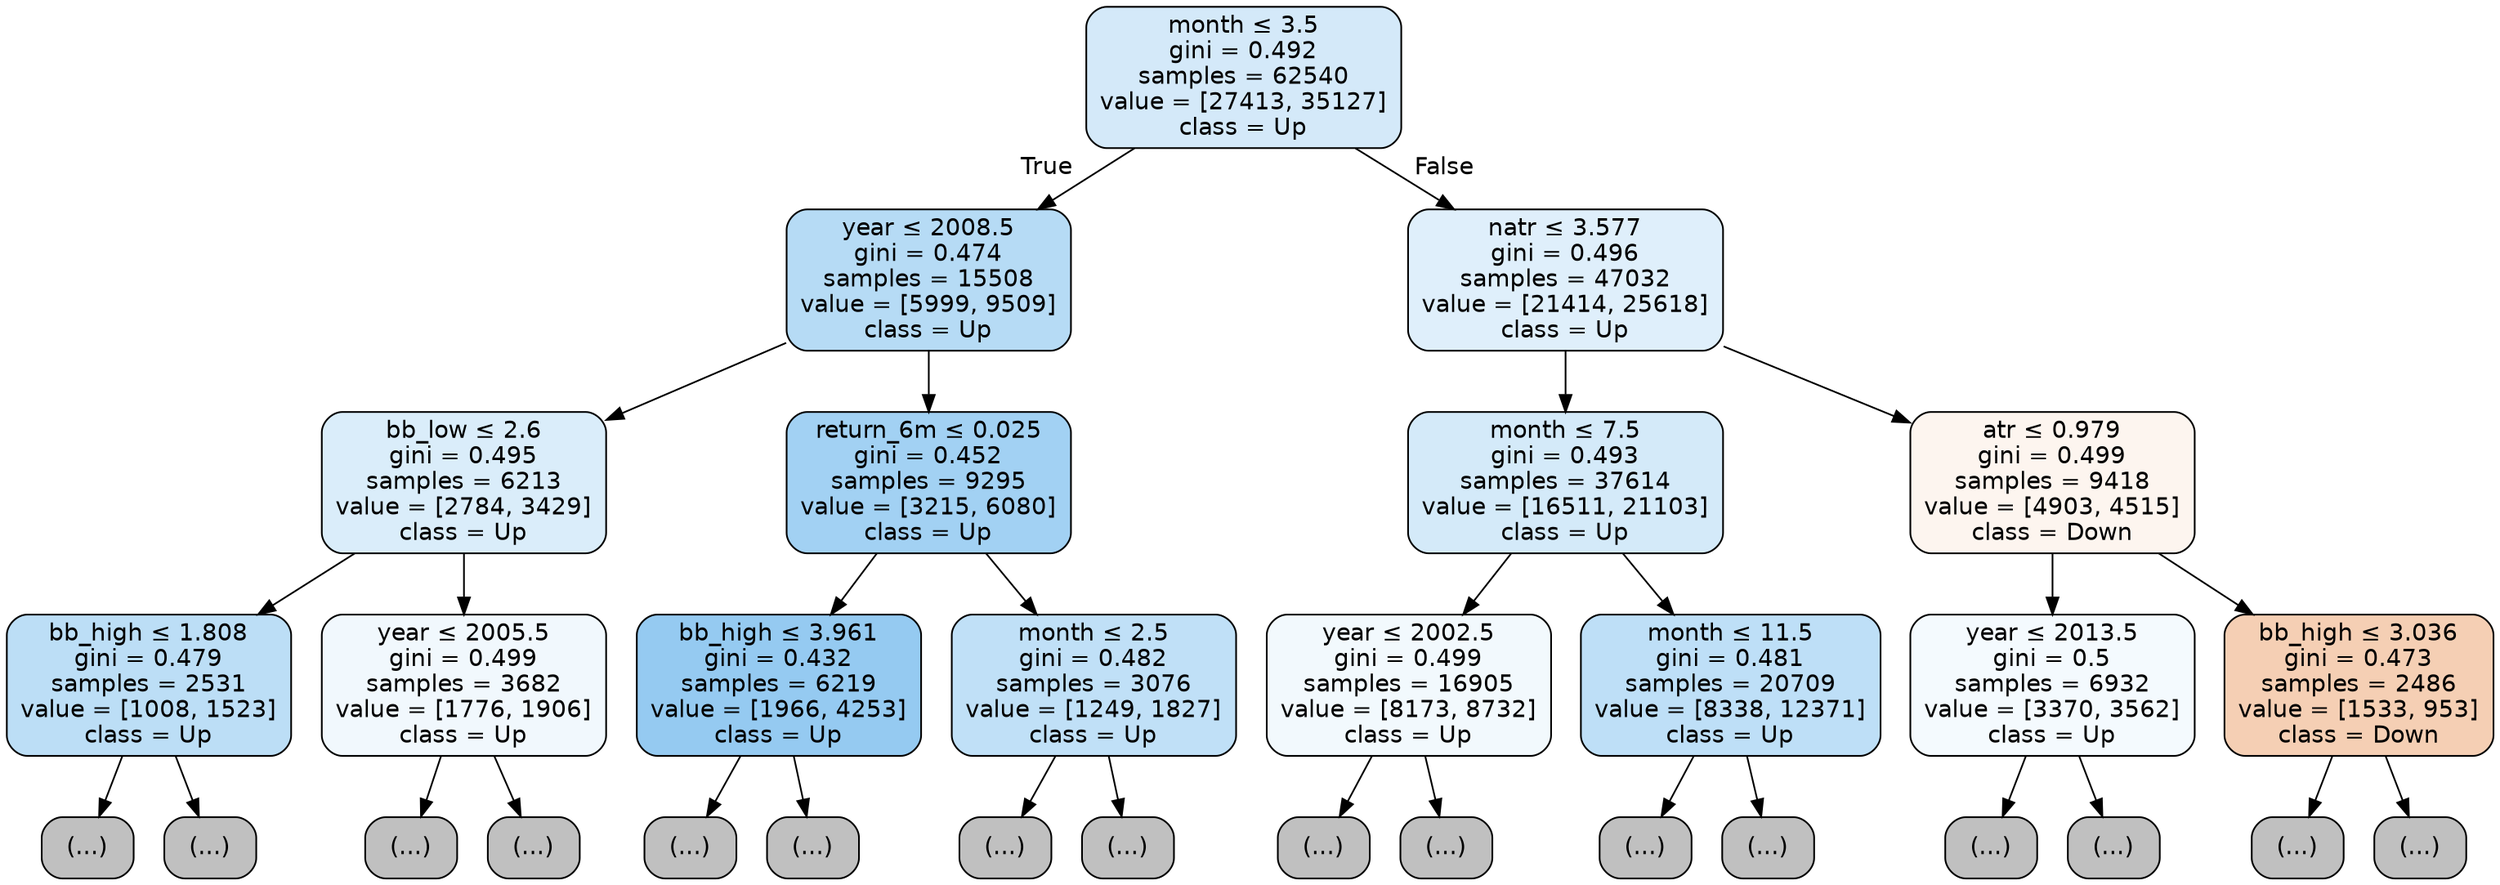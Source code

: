 digraph Tree {
node [shape=box, style="filled, rounded", color="black", fontname="helvetica"] ;
edge [fontname="helvetica"] ;
0 [label=<month &le; 3.5<br/>gini = 0.492<br/>samples = 62540<br/>value = [27413, 35127]<br/>class = Up>, fillcolor="#d4e9f9"] ;
1 [label=<year &le; 2008.5<br/>gini = 0.474<br/>samples = 15508<br/>value = [5999, 9509]<br/>class = Up>, fillcolor="#b6dbf5"] ;
0 -> 1 [labeldistance=2.5, labelangle=45, headlabel="True"] ;
2 [label=<bb_low &le; 2.6<br/>gini = 0.495<br/>samples = 6213<br/>value = [2784, 3429]<br/>class = Up>, fillcolor="#daedfa"] ;
1 -> 2 ;
3 [label=<bb_high &le; 1.808<br/>gini = 0.479<br/>samples = 2531<br/>value = [1008, 1523]<br/>class = Up>, fillcolor="#bcdef6"] ;
2 -> 3 ;
4 [label="(...)", fillcolor="#C0C0C0"] ;
3 -> 4 ;
7 [label="(...)", fillcolor="#C0C0C0"] ;
3 -> 7 ;
10 [label=<year &le; 2005.5<br/>gini = 0.499<br/>samples = 3682<br/>value = [1776, 1906]<br/>class = Up>, fillcolor="#f1f8fd"] ;
2 -> 10 ;
11 [label="(...)", fillcolor="#C0C0C0"] ;
10 -> 11 ;
14 [label="(...)", fillcolor="#C0C0C0"] ;
10 -> 14 ;
17 [label=<return_6m &le; 0.025<br/>gini = 0.452<br/>samples = 9295<br/>value = [3215, 6080]<br/>class = Up>, fillcolor="#a2d1f3"] ;
1 -> 17 ;
18 [label=<bb_high &le; 3.961<br/>gini = 0.432<br/>samples = 6219<br/>value = [1966, 4253]<br/>class = Up>, fillcolor="#95caf1"] ;
17 -> 18 ;
19 [label="(...)", fillcolor="#C0C0C0"] ;
18 -> 19 ;
22 [label="(...)", fillcolor="#C0C0C0"] ;
18 -> 22 ;
25 [label=<month &le; 2.5<br/>gini = 0.482<br/>samples = 3076<br/>value = [1249, 1827]<br/>class = Up>, fillcolor="#c0e0f7"] ;
17 -> 25 ;
26 [label="(...)", fillcolor="#C0C0C0"] ;
25 -> 26 ;
29 [label="(...)", fillcolor="#C0C0C0"] ;
25 -> 29 ;
32 [label=<natr &le; 3.577<br/>gini = 0.496<br/>samples = 47032<br/>value = [21414, 25618]<br/>class = Up>, fillcolor="#dfeffb"] ;
0 -> 32 [labeldistance=2.5, labelangle=-45, headlabel="False"] ;
33 [label=<month &le; 7.5<br/>gini = 0.493<br/>samples = 37614<br/>value = [16511, 21103]<br/>class = Up>, fillcolor="#d4eaf9"] ;
32 -> 33 ;
34 [label=<year &le; 2002.5<br/>gini = 0.499<br/>samples = 16905<br/>value = [8173, 8732]<br/>class = Up>, fillcolor="#f2f9fd"] ;
33 -> 34 ;
35 [label="(...)", fillcolor="#C0C0C0"] ;
34 -> 35 ;
38 [label="(...)", fillcolor="#C0C0C0"] ;
34 -> 38 ;
41 [label=<month &le; 11.5<br/>gini = 0.481<br/>samples = 20709<br/>value = [8338, 12371]<br/>class = Up>, fillcolor="#bedff7"] ;
33 -> 41 ;
42 [label="(...)", fillcolor="#C0C0C0"] ;
41 -> 42 ;
45 [label="(...)", fillcolor="#C0C0C0"] ;
41 -> 45 ;
48 [label=<atr &le; 0.979<br/>gini = 0.499<br/>samples = 9418<br/>value = [4903, 4515]<br/>class = Down>, fillcolor="#fdf5ef"] ;
32 -> 48 ;
49 [label=<year &le; 2013.5<br/>gini = 0.5<br/>samples = 6932<br/>value = [3370, 3562]<br/>class = Up>, fillcolor="#f4fafe"] ;
48 -> 49 ;
50 [label="(...)", fillcolor="#C0C0C0"] ;
49 -> 50 ;
53 [label="(...)", fillcolor="#C0C0C0"] ;
49 -> 53 ;
56 [label=<bb_high &le; 3.036<br/>gini = 0.473<br/>samples = 2486<br/>value = [1533, 953]<br/>class = Down>, fillcolor="#f5cfb4"] ;
48 -> 56 ;
57 [label="(...)", fillcolor="#C0C0C0"] ;
56 -> 57 ;
60 [label="(...)", fillcolor="#C0C0C0"] ;
56 -> 60 ;
}